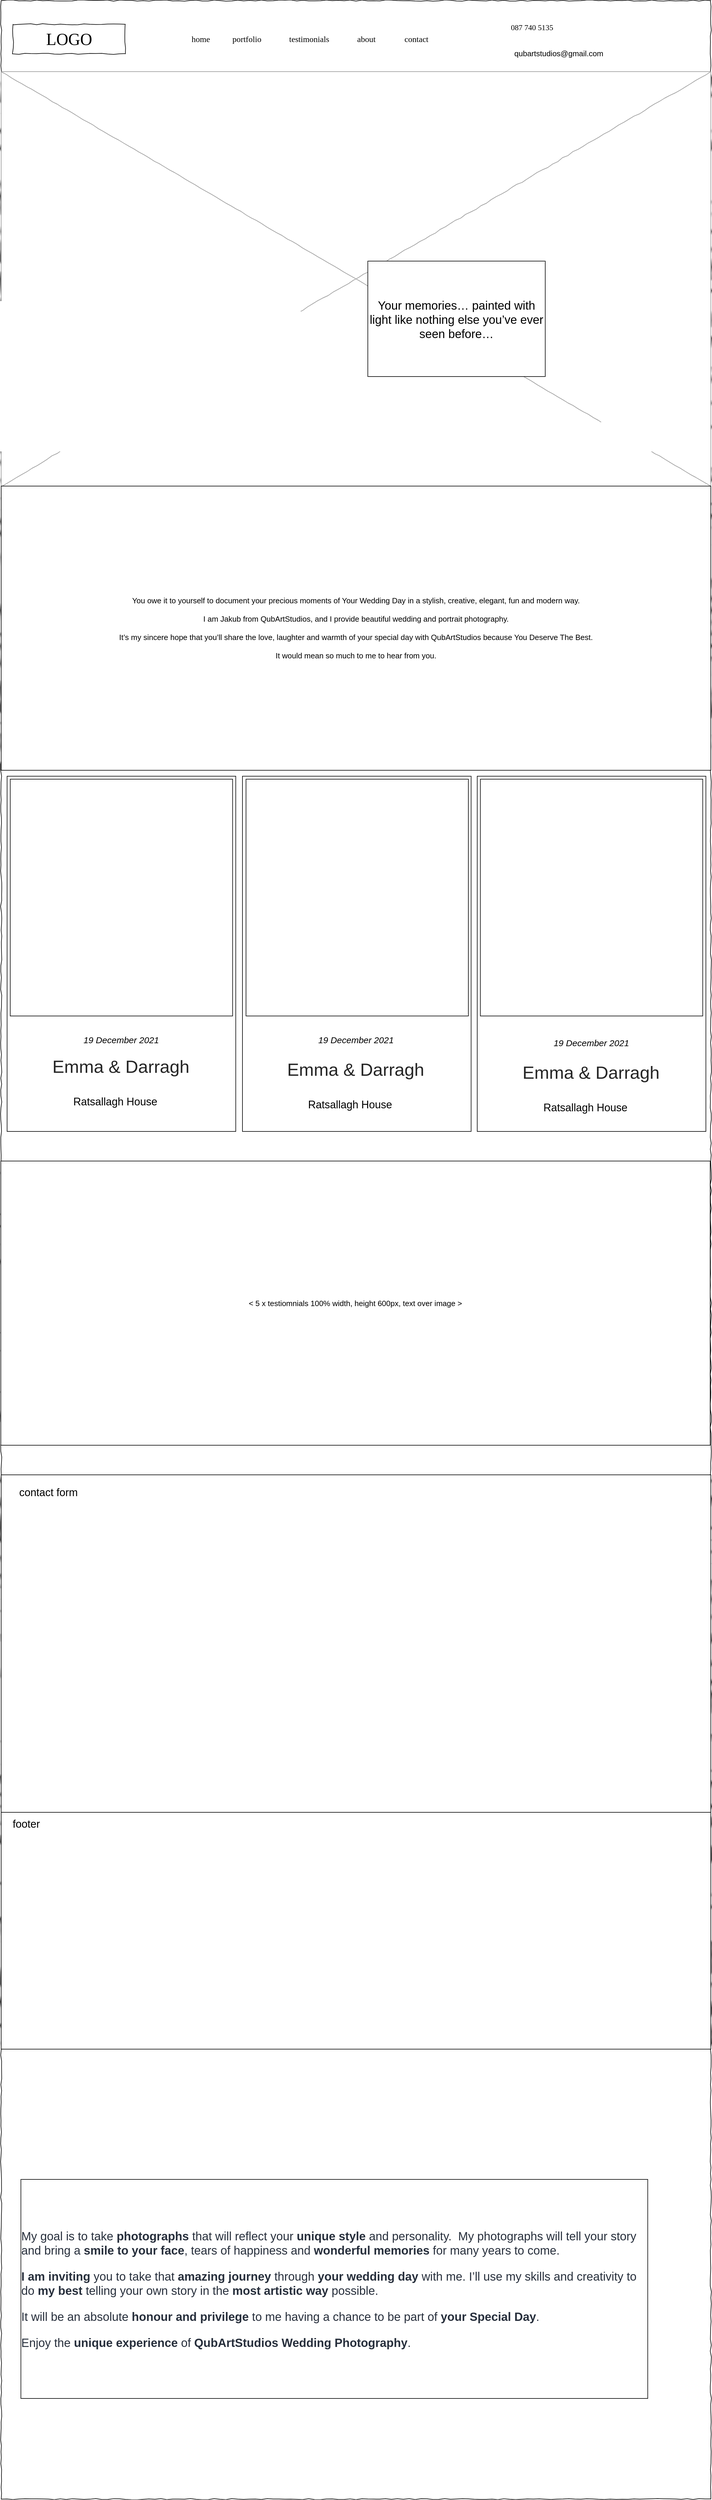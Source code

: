 <mxfile version="15.1.0" type="github">
  <diagram name="Page-1" id="03018318-947c-dd8e-b7a3-06fadd420f32">
    <mxGraphModel dx="1422" dy="800" grid="1" gridSize="10" guides="1" tooltips="1" connect="1" arrows="1" fold="1" page="1" pageScale="1" pageWidth="1100" pageHeight="850" background="none" math="0" shadow="0">
      <root>
        <mxCell id="0" />
        <mxCell id="1" parent="0" />
        <mxCell id="677b7b8949515195-1" value="" style="whiteSpace=wrap;html=1;rounded=0;shadow=0;labelBackgroundColor=none;strokeColor=#000000;strokeWidth=1;fillColor=none;fontFamily=Verdana;fontSize=12;fontColor=#000000;align=center;comic=1;" parent="1" vertex="1">
          <mxGeometry x="20" y="20" width="1200" height="4220" as="geometry" />
        </mxCell>
        <mxCell id="677b7b8949515195-2" value="LOGO" style="whiteSpace=wrap;html=1;rounded=0;shadow=0;labelBackgroundColor=none;strokeWidth=1;fontFamily=Verdana;fontSize=28;align=center;comic=1;" parent="1" vertex="1">
          <mxGeometry x="40" y="60" width="190" height="50" as="geometry" />
        </mxCell>
        <mxCell id="677b7b8949515195-9" value="" style="line;strokeWidth=1;html=1;rounded=0;shadow=0;labelBackgroundColor=none;fillColor=none;fontFamily=Verdana;fontSize=14;fontColor=#000000;align=center;comic=1;" parent="1" vertex="1">
          <mxGeometry x="20" y="140" width="1060" height="10" as="geometry" />
        </mxCell>
        <mxCell id="677b7b8949515195-16" value="" style="verticalLabelPosition=bottom;shadow=0;dashed=0;align=center;html=1;verticalAlign=top;strokeWidth=1;shape=mxgraph.mockup.graphics.simpleIcon;strokeColor=#999999;rounded=0;labelBackgroundColor=none;fontFamily=Verdana;fontSize=14;fontColor=#000000;comic=1;" parent="1" vertex="1">
          <mxGeometry x="20" y="140" width="1200" height="700" as="geometry" />
        </mxCell>
        <mxCell id="0IVP30iTPEPVjAzCu8zg-11" value="" style="group" parent="1" vertex="1" connectable="0">
          <mxGeometry x="340" y="75" width="420" height="20" as="geometry" />
        </mxCell>
        <mxCell id="677b7b8949515195-4" value="home" style="text;html=1;points=[];align=left;verticalAlign=top;spacingTop=-4;fontSize=14;fontFamily=Verdana" parent="0IVP30iTPEPVjAzCu8zg-11" vertex="1">
          <mxGeometry width="60" height="20" as="geometry" />
        </mxCell>
        <mxCell id="677b7b8949515195-5" value="portfolio" style="text;html=1;points=[];align=left;verticalAlign=top;spacingTop=-4;fontSize=14;fontFamily=Verdana" parent="0IVP30iTPEPVjAzCu8zg-11" vertex="1">
          <mxGeometry x="69" width="60" height="20" as="geometry" />
        </mxCell>
        <mxCell id="677b7b8949515195-6" value="testimonials" style="text;html=1;points=[];align=left;verticalAlign=top;spacingTop=-4;fontSize=14;fontFamily=Verdana" parent="0IVP30iTPEPVjAzCu8zg-11" vertex="1">
          <mxGeometry x="165" width="90" height="20" as="geometry" />
        </mxCell>
        <mxCell id="677b7b8949515195-7" value="about" style="text;html=1;points=[];align=left;verticalAlign=top;spacingTop=-4;fontSize=14;fontFamily=Verdana" parent="0IVP30iTPEPVjAzCu8zg-11" vertex="1">
          <mxGeometry x="280" width="60" height="20" as="geometry" />
        </mxCell>
        <mxCell id="0IVP30iTPEPVjAzCu8zg-1" value="contact" style="text;html=1;points=[];align=left;verticalAlign=top;spacingTop=-4;fontSize=14;fontFamily=Verdana" parent="0IVP30iTPEPVjAzCu8zg-11" vertex="1">
          <mxGeometry x="360" width="60" height="20" as="geometry" />
        </mxCell>
        <mxCell id="pWCl2BbgRapGhpGF9SnJ-1" value="Your memories… painted with light like nothing else you’ve ever seen before…" style="whiteSpace=wrap;html=1;fontSize=20;" vertex="1" parent="1">
          <mxGeometry x="640" y="460" width="300" height="195" as="geometry" />
        </mxCell>
        <mxCell id="pWCl2BbgRapGhpGF9SnJ-2" value="You owe it to yourself to document your precious moments of Your Wedding Day in a stylish, creative, elegant, fun and modern way.&lt;br&gt;&lt;br&gt;I am Jakub from QubArtStudios, and I provide beautiful wedding and portrait photography.&lt;br&gt;&lt;br&gt;It’s my sincere hope that you’ll share the love, laughter and warmth of your special day with QubArtStudios because You Deserve The Best.&lt;br&gt;&lt;br&gt;It would mean so much to me to hear from you." style="rounded=0;html=1;fontSize=13;whiteSpace=wrap;" vertex="1" parent="1">
          <mxGeometry x="20" y="840" width="1200" height="480" as="geometry" />
        </mxCell>
        <mxCell id="pWCl2BbgRapGhpGF9SnJ-3" value="&#xa;&#xa;&lt;p style=&quot;box-sizing: inherit; padding: 0px; margin-right: auto; margin-left: auto; overflow-wrap: break-word; color: rgb(40, 48, 61); font-size: 20px; font-style: normal; font-weight: 400; letter-spacing: normal; text-align: left; text-indent: 0px; text-transform: none; word-spacing: 0px;&quot;&gt;My goal is to take&lt;span&gt;&amp;nbsp;&lt;/span&gt;&lt;strong style=&quot;box-sizing: inherit ; font-weight: 700&quot;&gt;photographs&lt;/strong&gt;&lt;span&gt;&amp;nbsp;&lt;/span&gt;that will reflect your&lt;strong style=&quot;box-sizing: inherit ; font-weight: 700&quot;&gt;&lt;span&gt;&amp;nbsp;&lt;/span&gt;unique style&lt;/strong&gt;&lt;span&gt;&amp;nbsp;&lt;/span&gt;and personality. &amp;nbsp;My photographs will tell your story and bring a&lt;strong style=&quot;box-sizing: inherit ; font-weight: 700&quot;&gt;&lt;span&gt;&amp;nbsp;&lt;/span&gt;smile to your face&lt;/strong&gt;, tears of happiness and&lt;span&gt;&amp;nbsp;&lt;/span&gt;&lt;strong style=&quot;box-sizing: inherit ; font-weight: 700&quot;&gt;wonderful memories&lt;/strong&gt;&lt;span&gt;&amp;nbsp;&lt;/span&gt;for many years to come.&lt;/p&gt;&lt;p style=&quot;box-sizing: inherit; padding: 0px; margin-right: auto; margin-left: auto; overflow-wrap: break-word; color: rgb(40, 48, 61); font-size: 20px; font-style: normal; font-weight: 400; letter-spacing: normal; text-align: left; text-indent: 0px; text-transform: none; word-spacing: 0px;&quot;&gt;&lt;strong style=&quot;box-sizing: inherit ; font-weight: 700&quot;&gt;I am inviting&lt;/strong&gt;&lt;span&gt;&amp;nbsp;&lt;/span&gt;you to take that&lt;strong style=&quot;box-sizing: inherit ; font-weight: 700&quot;&gt;&lt;span&gt;&amp;nbsp;&lt;/span&gt;amazing journey&lt;/strong&gt;&lt;span&gt;&amp;nbsp;&lt;/span&gt;through&lt;span&gt;&amp;nbsp;&lt;/span&gt;&lt;strong style=&quot;box-sizing: inherit ; font-weight: 700&quot;&gt;your wedding day&lt;/strong&gt;&lt;span&gt;&amp;nbsp;&lt;/span&gt;with me. I’ll use my skills and creativity to do&lt;strong style=&quot;box-sizing: inherit ; font-weight: 700&quot;&gt;&lt;span&gt;&amp;nbsp;&lt;/span&gt;my best&lt;/strong&gt;&lt;span&gt;&amp;nbsp;&lt;/span&gt;telling your own story in the&lt;span&gt;&amp;nbsp;&lt;/span&gt;&lt;strong style=&quot;box-sizing: inherit ; font-weight: 700&quot;&gt;most artistic way&lt;/strong&gt;&lt;span&gt;&amp;nbsp;&lt;/span&gt;possible.&lt;/p&gt;&lt;p style=&quot;box-sizing: inherit; padding: 0px; margin-right: auto; margin-left: auto; overflow-wrap: break-word; color: rgb(40, 48, 61); font-size: 20px; font-style: normal; font-weight: 400; letter-spacing: normal; text-align: left; text-indent: 0px; text-transform: none; word-spacing: 0px;&quot;&gt;It will be an&amp;nbsp;absolute&lt;strong style=&quot;box-sizing: inherit ; font-weight: 700&quot;&gt;&amp;nbsp;honour and privilege&lt;/strong&gt;&lt;span&gt;&amp;nbsp;&lt;/span&gt;to me having a chance to be part of&lt;strong style=&quot;box-sizing: inherit ; font-weight: 700&quot;&gt;&lt;span&gt;&amp;nbsp;&lt;/span&gt;your Special Day&lt;/strong&gt;.&lt;/p&gt;&lt;p style=&quot;box-sizing: inherit; padding: 0px; margin-right: auto; margin-left: auto; overflow-wrap: break-word; color: rgb(40, 48, 61); font-size: 20px; font-style: normal; font-weight: 400; letter-spacing: normal; text-align: left; text-indent: 0px; text-transform: none; word-spacing: 0px;&quot;&gt;Enjoy the&lt;span&gt;&amp;nbsp;&lt;/span&gt;&lt;strong style=&quot;box-sizing: inherit ; font-weight: 700&quot;&gt;unique&lt;/strong&gt;&lt;strong style=&quot;box-sizing: inherit ; font-weight: 700&quot;&gt;&lt;span&gt;&amp;nbsp;&lt;/span&gt;experience&lt;/strong&gt;&amp;nbsp;of&amp;nbsp;&lt;strong style=&quot;box-sizing: inherit ; font-weight: 700&quot;&gt;QubArtStudios Wedding Photography&lt;/strong&gt;.&lt;/p&gt;&#xa;&#xa;" style="rounded=0;whiteSpace=wrap;html=1;fontSize=20;" vertex="1" parent="1">
          <mxGeometry x="53.33" y="3700" width="1060" height="370" as="geometry" />
        </mxCell>
        <mxCell id="pWCl2BbgRapGhpGF9SnJ-6" value="" style="whiteSpace=wrap;html=1;fontSize=20;gradientColor=none;" vertex="1" parent="1">
          <mxGeometry x="30" y="1330" width="386.667" height="600" as="geometry" />
        </mxCell>
        <mxCell id="pWCl2BbgRapGhpGF9SnJ-7" value="" style="whiteSpace=wrap;html=1;fontSize=20;gradientColor=none;" vertex="1" parent="1">
          <mxGeometry x="428" y="1330" width="386.667" height="600" as="geometry" />
        </mxCell>
        <mxCell id="pWCl2BbgRapGhpGF9SnJ-8" value="" style="whiteSpace=wrap;html=1;fontSize=20;gradientColor=none;" vertex="1" parent="1">
          <mxGeometry x="825" y="1330" width="386.667" height="600" as="geometry" />
        </mxCell>
        <mxCell id="pWCl2BbgRapGhpGF9SnJ-15" value="" style="rounded=0;whiteSpace=wrap;html=1;fontSize=20;gradientColor=none;" vertex="1" parent="1">
          <mxGeometry x="830.33" y="1335" width="376" height="400" as="geometry" />
        </mxCell>
        <mxCell id="pWCl2BbgRapGhpGF9SnJ-17" value="19 December 2021" style="text;html=1;strokeColor=none;fillColor=none;align=center;verticalAlign=middle;whiteSpace=wrap;rounded=0;fontSize=15;fontStyle=2" vertex="1" parent="1">
          <mxGeometry x="128.33" y="1765" width="190" height="20" as="geometry" />
        </mxCell>
        <mxCell id="pWCl2BbgRapGhpGF9SnJ-18" value="&lt;span style=&quot;color: rgb(38, 38, 38); font-size: 30px; text-align: left; background-color: rgb(255, 255, 255);&quot;&gt;Emma &amp;amp; Darragh&lt;/span&gt;" style="text;html=1;strokeColor=none;fillColor=none;align=center;verticalAlign=middle;whiteSpace=wrap;rounded=0;fontSize=30;" vertex="1" parent="1">
          <mxGeometry x="105" y="1810" width="235" height="20" as="geometry" />
        </mxCell>
        <mxCell id="pWCl2BbgRapGhpGF9SnJ-19" value="Ratsallagh House" style="text;html=1;strokeColor=none;fillColor=none;align=center;verticalAlign=middle;whiteSpace=wrap;rounded=0;fontSize=18;" vertex="1" parent="1">
          <mxGeometry x="133.33" y="1870" width="160" height="20" as="geometry" />
        </mxCell>
        <mxCell id="pWCl2BbgRapGhpGF9SnJ-21" value="19 December 2021" style="text;html=1;strokeColor=none;fillColor=none;align=center;verticalAlign=middle;whiteSpace=wrap;rounded=0;fontSize=15;fontStyle=2" vertex="1" parent="1">
          <mxGeometry x="525" y="1765" width="190" height="20" as="geometry" />
        </mxCell>
        <mxCell id="pWCl2BbgRapGhpGF9SnJ-22" value="&lt;span style=&quot;color: rgb(38, 38, 38); font-size: 30px; text-align: left; background-color: rgb(255, 255, 255);&quot;&gt;Emma &amp;amp; Darragh&lt;/span&gt;" style="text;html=1;strokeColor=none;fillColor=none;align=center;verticalAlign=middle;whiteSpace=wrap;rounded=0;fontSize=30;" vertex="1" parent="1">
          <mxGeometry x="501.67" y="1815" width="235" height="20" as="geometry" />
        </mxCell>
        <mxCell id="pWCl2BbgRapGhpGF9SnJ-23" value="Ratsallagh House" style="text;html=1;strokeColor=none;fillColor=none;align=center;verticalAlign=middle;whiteSpace=wrap;rounded=0;fontSize=18;" vertex="1" parent="1">
          <mxGeometry x="530" y="1875" width="160" height="20" as="geometry" />
        </mxCell>
        <mxCell id="pWCl2BbgRapGhpGF9SnJ-24" value="19 December 2021" style="text;html=1;strokeColor=none;fillColor=none;align=center;verticalAlign=middle;whiteSpace=wrap;rounded=0;fontSize=15;fontStyle=2" vertex="1" parent="1">
          <mxGeometry x="923.33" y="1770" width="190" height="20" as="geometry" />
        </mxCell>
        <mxCell id="pWCl2BbgRapGhpGF9SnJ-25" value="&lt;span style=&quot;color: rgb(38, 38, 38); font-size: 30px; text-align: left; background-color: rgb(255, 255, 255);&quot;&gt;Emma &amp;amp; Darragh&lt;/span&gt;" style="text;html=1;strokeColor=none;fillColor=none;align=center;verticalAlign=middle;whiteSpace=wrap;rounded=0;fontSize=30;" vertex="1" parent="1">
          <mxGeometry x="900" y="1820" width="235" height="20" as="geometry" />
        </mxCell>
        <mxCell id="pWCl2BbgRapGhpGF9SnJ-26" value="Ratsallagh House" style="text;html=1;strokeColor=none;fillColor=none;align=center;verticalAlign=middle;whiteSpace=wrap;rounded=0;fontSize=18;" vertex="1" parent="1">
          <mxGeometry x="928.33" y="1880" width="160" height="20" as="geometry" />
        </mxCell>
        <mxCell id="pWCl2BbgRapGhpGF9SnJ-27" value="&amp;lt; 5 x testiomnials 100% width, height 600px, text over image &amp;gt;" style="rounded=0;html=1;fontSize=13;whiteSpace=wrap;" vertex="1" parent="1">
          <mxGeometry x="19.42" y="1980" width="1199.5" height="480" as="geometry" />
        </mxCell>
        <mxCell id="pWCl2BbgRapGhpGF9SnJ-30" value="" style="rounded=0;whiteSpace=wrap;html=1;fontSize=20;gradientColor=none;" vertex="1" parent="1">
          <mxGeometry x="434.0" y="1335" width="376" height="400" as="geometry" />
        </mxCell>
        <mxCell id="pWCl2BbgRapGhpGF9SnJ-32" value="" style="rounded=0;whiteSpace=wrap;html=1;fontSize=20;gradientColor=none;" vertex="1" parent="1">
          <mxGeometry x="35.33" y="1335" width="376" height="400" as="geometry" />
        </mxCell>
        <mxCell id="pWCl2BbgRapGhpGF9SnJ-33" value="" style="whiteSpace=wrap;html=1;fontSize=18;gradientColor=none;" vertex="1" parent="1">
          <mxGeometry x="20" y="2510" width="1200" height="600" as="geometry" />
        </mxCell>
        <mxCell id="pWCl2BbgRapGhpGF9SnJ-34" value="contact form" style="text;html=1;strokeColor=none;fillColor=none;align=center;verticalAlign=middle;whiteSpace=wrap;rounded=0;fontSize=18;" vertex="1" parent="1">
          <mxGeometry x="30" y="2530" width="140" height="20" as="geometry" />
        </mxCell>
        <mxCell id="pWCl2BbgRapGhpGF9SnJ-35" value="" style="rounded=0;whiteSpace=wrap;html=1;fontSize=18;gradientColor=none;" vertex="1" parent="1">
          <mxGeometry x="20" y="3080" width="1200" height="400" as="geometry" />
        </mxCell>
        <mxCell id="pWCl2BbgRapGhpGF9SnJ-36" value="footer" style="text;html=1;strokeColor=none;fillColor=none;align=center;verticalAlign=middle;whiteSpace=wrap;rounded=0;fontSize=18;" vertex="1" parent="1">
          <mxGeometry x="35.33" y="3090" width="54.67" height="20" as="geometry" />
        </mxCell>
        <mxCell id="pWCl2BbgRapGhpGF9SnJ-38" value="" style="group" vertex="1" connectable="0" parent="1">
          <mxGeometry x="840" y="50" width="150" height="30" as="geometry" />
        </mxCell>
        <mxCell id="0IVP30iTPEPVjAzCu8zg-3" value="" style="shape=image;html=1;verticalAlign=top;verticalLabelPosition=bottom;labelBackgroundColor=#ffffff;imageAspect=0;aspect=fixed;image=https://cdn4.iconfinder.com/data/icons/ionicons/512/icon-ios7-telephone-128.png;fontSize=6;" parent="pWCl2BbgRapGhpGF9SnJ-38" vertex="1">
          <mxGeometry width="30" height="30" as="geometry" />
        </mxCell>
        <mxCell id="0IVP30iTPEPVjAzCu8zg-4" value="087 740 5135" style="text;html=1;points=[];align=left;verticalAlign=top;spacingTop=-4;fontSize=13;fontFamily=Verdana" parent="pWCl2BbgRapGhpGF9SnJ-38" vertex="1">
          <mxGeometry x="40" y="5" width="110" height="20" as="geometry" />
        </mxCell>
        <mxCell id="pWCl2BbgRapGhpGF9SnJ-39" value="" style="group" vertex="1" connectable="0" parent="1">
          <mxGeometry x="840" y="95" width="208" height="28" as="geometry" />
        </mxCell>
        <mxCell id="0IVP30iTPEPVjAzCu8zg-5" value="" style="shape=image;html=1;verticalAlign=top;verticalLabelPosition=bottom;labelBackgroundColor=#ffffff;imageAspect=0;aspect=fixed;image=https://cdn4.iconfinder.com/data/icons/ionicons/512/icon-ios7-email-128.png" parent="pWCl2BbgRapGhpGF9SnJ-39" vertex="1">
          <mxGeometry width="28" height="28" as="geometry" />
        </mxCell>
        <mxCell id="0IVP30iTPEPVjAzCu8zg-6" value="qubartstudios@gmail.com" style="text;html=1;strokeColor=none;fillColor=none;align=center;verticalAlign=middle;whiteSpace=wrap;rounded=0;fontSize=13;" parent="pWCl2BbgRapGhpGF9SnJ-39" vertex="1">
          <mxGeometry x="38" y="4" width="170" height="20" as="geometry" />
        </mxCell>
      </root>
    </mxGraphModel>
  </diagram>
</mxfile>

